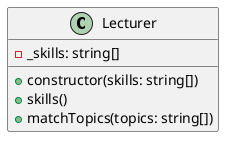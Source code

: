 @startuml
class Lecturer {
    - _skills: string[]

    + constructor(skills: string[])
    + skills()
    + matchTopics(topics: string[])
}
@enduml